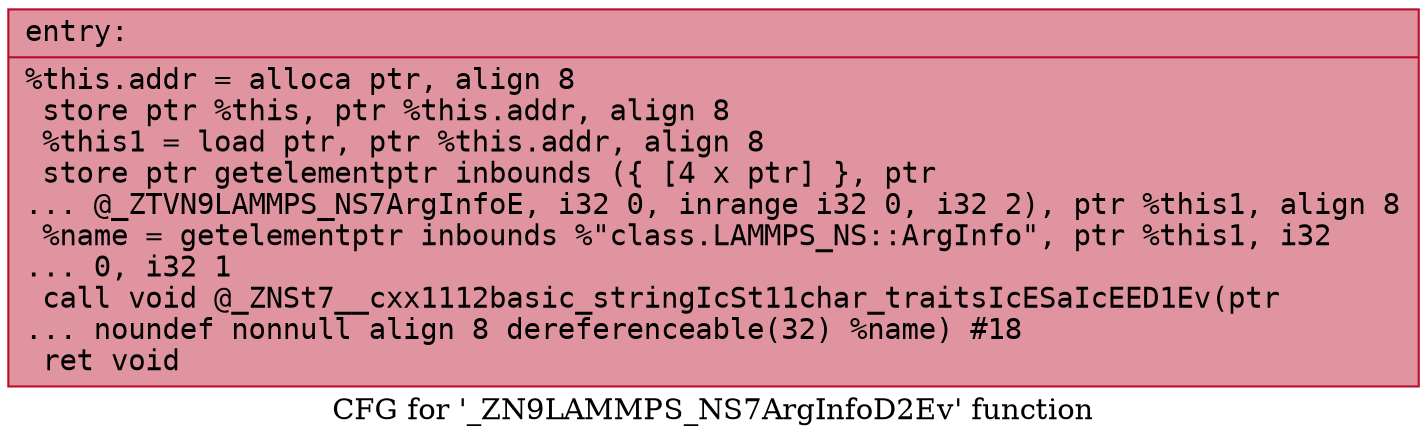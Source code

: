 digraph "CFG for '_ZN9LAMMPS_NS7ArgInfoD2Ev' function" {
	label="CFG for '_ZN9LAMMPS_NS7ArgInfoD2Ev' function";

	Node0x5584166d2590 [shape=record,color="#b70d28ff", style=filled, fillcolor="#b70d2870" fontname="Courier",label="{entry:\l|  %this.addr = alloca ptr, align 8\l  store ptr %this, ptr %this.addr, align 8\l  %this1 = load ptr, ptr %this.addr, align 8\l  store ptr getelementptr inbounds (\{ [4 x ptr] \}, ptr\l... @_ZTVN9LAMMPS_NS7ArgInfoE, i32 0, inrange i32 0, i32 2), ptr %this1, align 8\l  %name = getelementptr inbounds %\"class.LAMMPS_NS::ArgInfo\", ptr %this1, i32\l... 0, i32 1\l  call void @_ZNSt7__cxx1112basic_stringIcSt11char_traitsIcESaIcEED1Ev(ptr\l... noundef nonnull align 8 dereferenceable(32) %name) #18\l  ret void\l}"];
}
